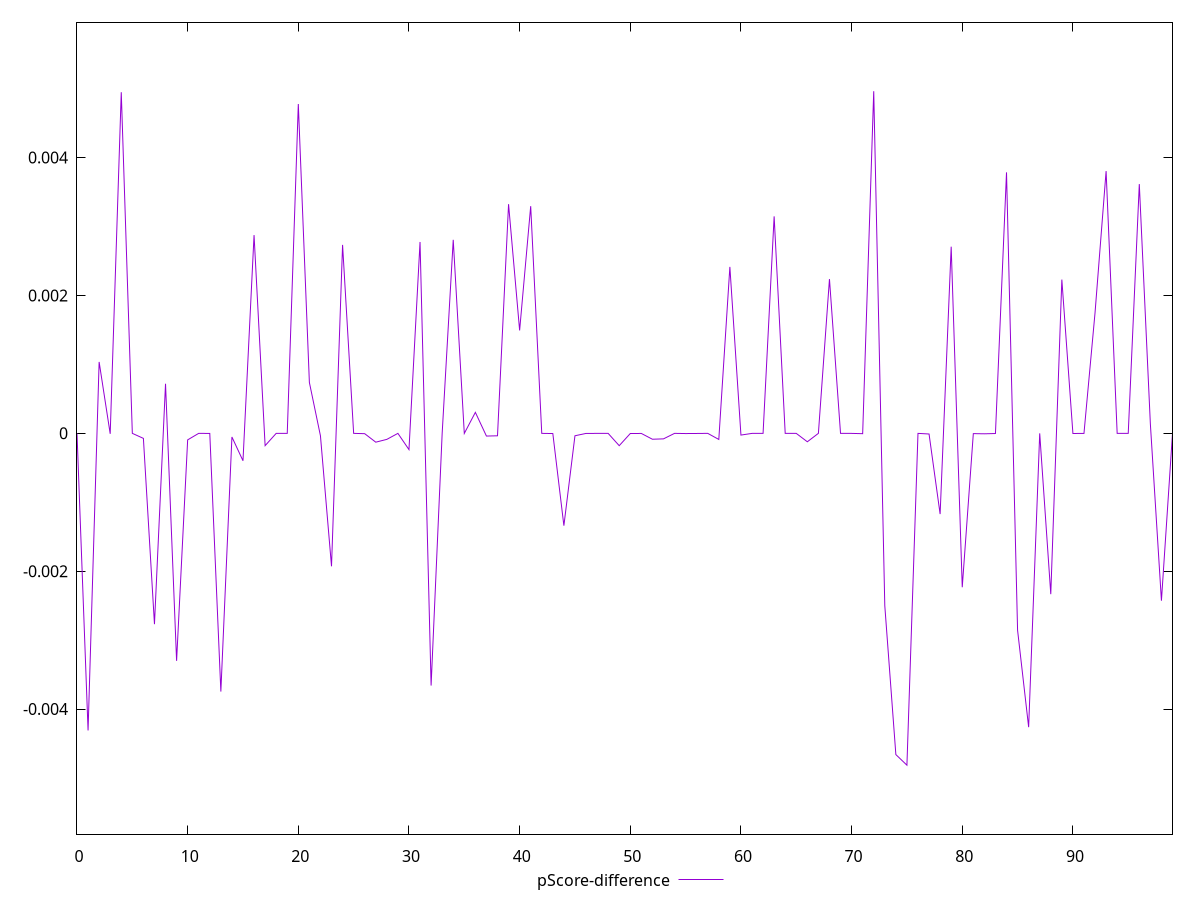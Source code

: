 reset

$pScoreDifference <<EOF
0 -6.184111780438428e-7
1 -0.004310221425926297
2 0.0010354349806417362
3 -0.000007435483853290847
4 0.0049483964917270695
5 -4.54072396571803e-7
6 -0.00007340218894402728
7 -0.0027682966737238024
8 0.0007185166244064733
9 -0.003300422538448644
10 -0.00009519680304326261
11 -3.747922794339331e-7
12 -0.000002054145145979902
13 -0.0037463939215615083
14 -0.00005319699418326884
15 -0.0003981957477477982
16 0.0028754789388402147
17 -0.00017908992767323717
18 -8.782513143401616e-7
19 -0.0000010975277677793827
20 0.004776572238953891
21 0.0007378491780046792
22 -0.000036240595915892904
23 -0.001929058504496317
24 0.002733279636419672
25 -6.03709706226141e-7
26 -0.000005382432824330152
27 -0.0001285244637729832
28 -0.00008779550171367223
29 -8.126218371540261e-7
30 -0.00023633377988985238
31 0.0027754426029614754
32 -0.0036589456738687076
33 -5.726634955127707e-7
34 0.0028068724339757045
35 -0.0000016002950813387429
36 0.000303931857425499
37 -0.000039804985683344896
38 -0.000035948318730216755
39 0.003323793988787238
40 0.001492221641823166
41 0.003295035374002442
42 -9.250710422126218e-7
43 -0.000003205659337424116
44 -0.0013399284800120759
45 -0.00003548146767728966
46 -0.0000016528557531536592
47 -0.0000010923773303694873
48 -9.133216933854271e-7
49 -0.00017942749527755097
50 -0.000003038137442290534
51 -0.000001953501068019392
52 -0.00008579436855760125
53 -0.00008056787756127726
54 -7.610361461019011e-7
55 -0.0000033638539271851897
56 -0.000002305444978034643
57 -6.163803829561942e-7
58 -0.00008896085141540944
59 0.00241370938531571
60 -0.000025560057541174075
61 -0.0000011150543446358796
62 -7.493319240658991e-7
63 0.003147577707386273
64 -5.844181238945367e-7
65 -0.0000011216022854920737
66 -0.00012266212396250253
67 -3.7438555644531135e-7
68 0.0022374095396784366
69 -7.128026695557566e-7
70 -0.000001194302946427861
71 -0.000005326861966636898
72 0.004962276968744628
73 -0.002500511040369968
74 -0.004660388442350394
75 -0.004814292831646361
76 -9.942623790948346e-7
77 -0.000009883165609680944
78 -0.0011715656862368862
79 0.002706894976837071
80 -0.002232525155504206
81 -0.000004355774711584104
82 -0.000007163747078653415
83 -0.0000029153473675158637
84 0.0037851311907901586
85 -0.0028563024055859865
86 -0.004262537785039711
87 -7.758118024669969e-7
88 -0.002333225859794008
89 0.0022298564994329695
90 -0.00000258247794771016
91 -0.0000015431377697883164
92 0.001748075657815984
93 0.0038036321669752127
94 -9.161082261677223e-7
95 -8.141432275010629e-7
96 0.0036153910550443813
97 0.0001359010151474882
98 -0.0024278885118487192
99 -0.0000017824434135338407
EOF

set key outside below
set xrange [0:99]
set yrange [-0.005814292831646361:0.005962276968744628]
set trange [-0.005814292831646361:0.005962276968744628]
set terminal svg size 640, 500 enhanced background rgb 'white'
set output "reports/report_00028_2021-02-24T12-49-42.674Z/bootup-time/samples/card/pScore-difference/values.svg"

plot $pScoreDifference title "pScore-difference" with line

reset
